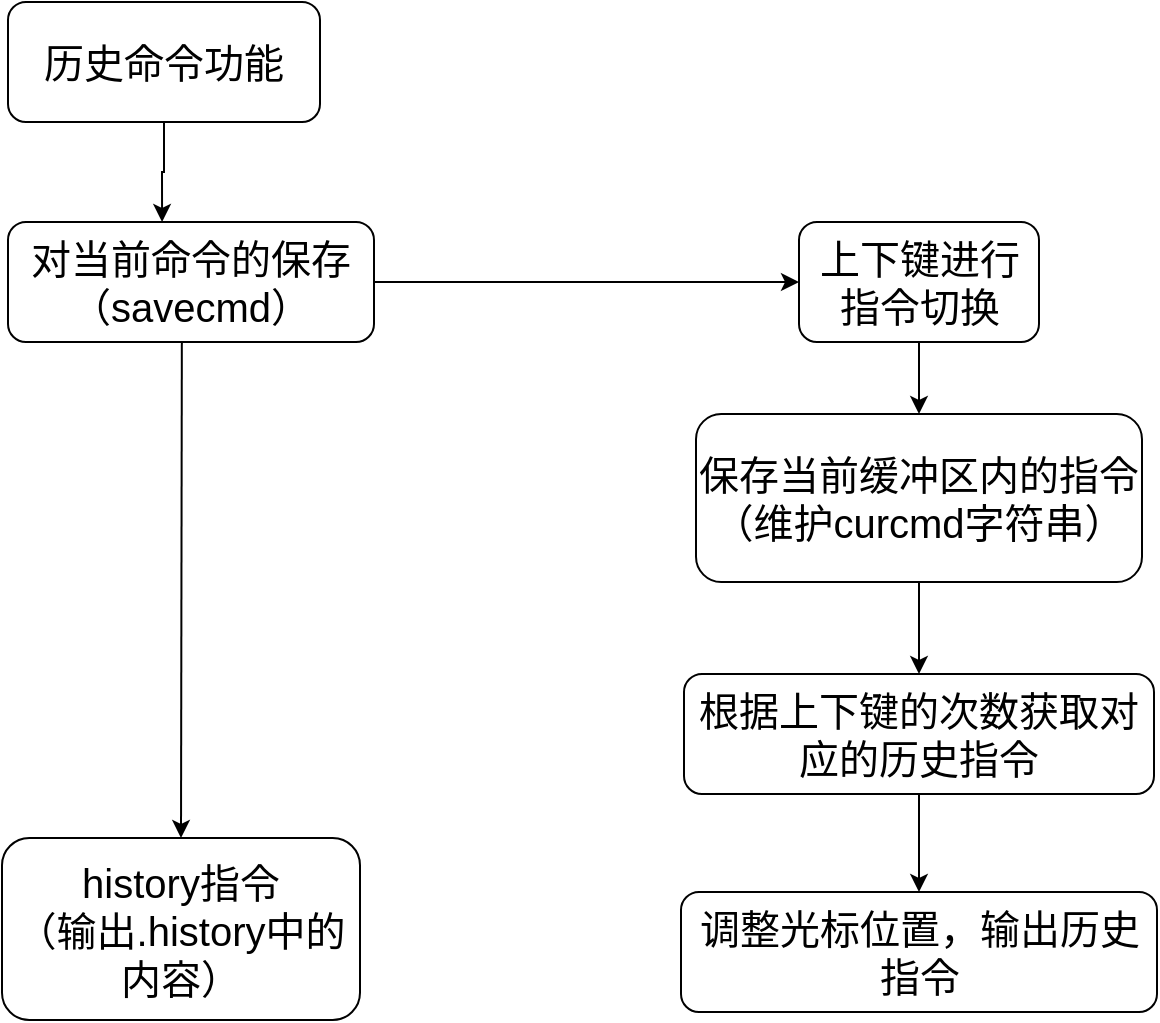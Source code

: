 <mxfile version="20.3.0" type="device"><diagram id="a5NvaOJ5gYeO2Cgmc_nc" name="第 1 页"><mxGraphModel dx="1102" dy="865" grid="0" gridSize="10" guides="1" tooltips="1" connect="1" arrows="1" fold="1" page="1" pageScale="1" pageWidth="1169" pageHeight="827" math="0" shadow="0"><root><mxCell id="0"/><mxCell id="1" parent="0"/><mxCell id="iUtA5njUZ1vTnedyD3tL-3" style="edgeStyle=orthogonalEdgeStyle;rounded=0;orthogonalLoop=1;jettySize=auto;html=1;entryX=0.421;entryY=0;entryDx=0;entryDy=0;entryPerimeter=0;fontSize=20;" edge="1" parent="1" source="iUtA5njUZ1vTnedyD3tL-1" target="iUtA5njUZ1vTnedyD3tL-2"><mxGeometry relative="1" as="geometry"><Array as="points"><mxPoint x="377" y="209"/><mxPoint x="376" y="209"/></Array></mxGeometry></mxCell><mxCell id="iUtA5njUZ1vTnedyD3tL-1" value="历史命令功能" style="rounded=1;whiteSpace=wrap;html=1;fontSize=20;" vertex="1" parent="1"><mxGeometry x="299" y="124" width="156" height="60" as="geometry"/></mxCell><mxCell id="iUtA5njUZ1vTnedyD3tL-2" value="对当前命令的保存（savecmd）" style="rounded=1;whiteSpace=wrap;html=1;fontSize=20;" vertex="1" parent="1"><mxGeometry x="299" y="234" width="183" height="60" as="geometry"/></mxCell><mxCell id="iUtA5njUZ1vTnedyD3tL-4" value="history指令&lt;br&gt;（输出.history中的内容）" style="rounded=1;whiteSpace=wrap;html=1;fontSize=20;" vertex="1" parent="1"><mxGeometry x="296" y="542" width="179" height="91" as="geometry"/></mxCell><mxCell id="iUtA5njUZ1vTnedyD3tL-5" value="" style="endArrow=classic;html=1;rounded=0;fontSize=20;exitX=0.475;exitY=1;exitDx=0;exitDy=0;exitPerimeter=0;entryX=0.5;entryY=0;entryDx=0;entryDy=0;" edge="1" parent="1" source="iUtA5njUZ1vTnedyD3tL-2" target="iUtA5njUZ1vTnedyD3tL-4"><mxGeometry width="50" height="50" relative="1" as="geometry"><mxPoint x="355" y="349" as="sourcePoint"/><mxPoint x="386" y="368" as="targetPoint"/></mxGeometry></mxCell><mxCell id="iUtA5njUZ1vTnedyD3tL-6" value="上下键进行指令切换" style="rounded=1;whiteSpace=wrap;html=1;fontSize=20;" vertex="1" parent="1"><mxGeometry x="694.5" y="234" width="120" height="60" as="geometry"/></mxCell><mxCell id="iUtA5njUZ1vTnedyD3tL-14" style="edgeStyle=orthogonalEdgeStyle;rounded=0;orthogonalLoop=1;jettySize=auto;html=1;fontSize=20;" edge="1" parent="1" source="iUtA5njUZ1vTnedyD3tL-8" target="iUtA5njUZ1vTnedyD3tL-12"><mxGeometry relative="1" as="geometry"/></mxCell><mxCell id="iUtA5njUZ1vTnedyD3tL-8" value="保存当前缓冲区内的指令&lt;br&gt;（维护curcmd字符串）" style="rounded=1;whiteSpace=wrap;html=1;fontSize=20;" vertex="1" parent="1"><mxGeometry x="643" y="330" width="223" height="84" as="geometry"/></mxCell><mxCell id="iUtA5njUZ1vTnedyD3tL-10" value="" style="endArrow=classic;html=1;rounded=0;fontSize=20;exitX=1;exitY=0.5;exitDx=0;exitDy=0;entryX=0;entryY=0.5;entryDx=0;entryDy=0;" edge="1" parent="1" source="iUtA5njUZ1vTnedyD3tL-2" target="iUtA5njUZ1vTnedyD3tL-6"><mxGeometry width="50" height="50" relative="1" as="geometry"><mxPoint x="519" y="310" as="sourcePoint"/><mxPoint x="569" y="260" as="targetPoint"/></mxGeometry></mxCell><mxCell id="iUtA5njUZ1vTnedyD3tL-11" value="" style="endArrow=classic;html=1;rounded=0;fontSize=20;entryX=0.5;entryY=0;entryDx=0;entryDy=0;exitX=0.5;exitY=1;exitDx=0;exitDy=0;" edge="1" parent="1" source="iUtA5njUZ1vTnedyD3tL-6" target="iUtA5njUZ1vTnedyD3tL-8"><mxGeometry width="50" height="50" relative="1" as="geometry"><mxPoint x="647" y="377" as="sourcePoint"/><mxPoint x="697" y="327" as="targetPoint"/></mxGeometry></mxCell><mxCell id="iUtA5njUZ1vTnedyD3tL-15" style="edgeStyle=orthogonalEdgeStyle;rounded=0;orthogonalLoop=1;jettySize=auto;html=1;entryX=0.5;entryY=0;entryDx=0;entryDy=0;fontSize=20;" edge="1" parent="1" source="iUtA5njUZ1vTnedyD3tL-12" target="iUtA5njUZ1vTnedyD3tL-13"><mxGeometry relative="1" as="geometry"/></mxCell><mxCell id="iUtA5njUZ1vTnedyD3tL-12" value="根据上下键的次数获取对应的历史指令" style="rounded=1;whiteSpace=wrap;html=1;fontSize=20;" vertex="1" parent="1"><mxGeometry x="637" y="460" width="235" height="60" as="geometry"/></mxCell><mxCell id="iUtA5njUZ1vTnedyD3tL-13" value="调整光标位置，输出历史指令" style="rounded=1;whiteSpace=wrap;html=1;fontSize=20;" vertex="1" parent="1"><mxGeometry x="635.5" y="569" width="238" height="60" as="geometry"/></mxCell></root></mxGraphModel></diagram></mxfile>